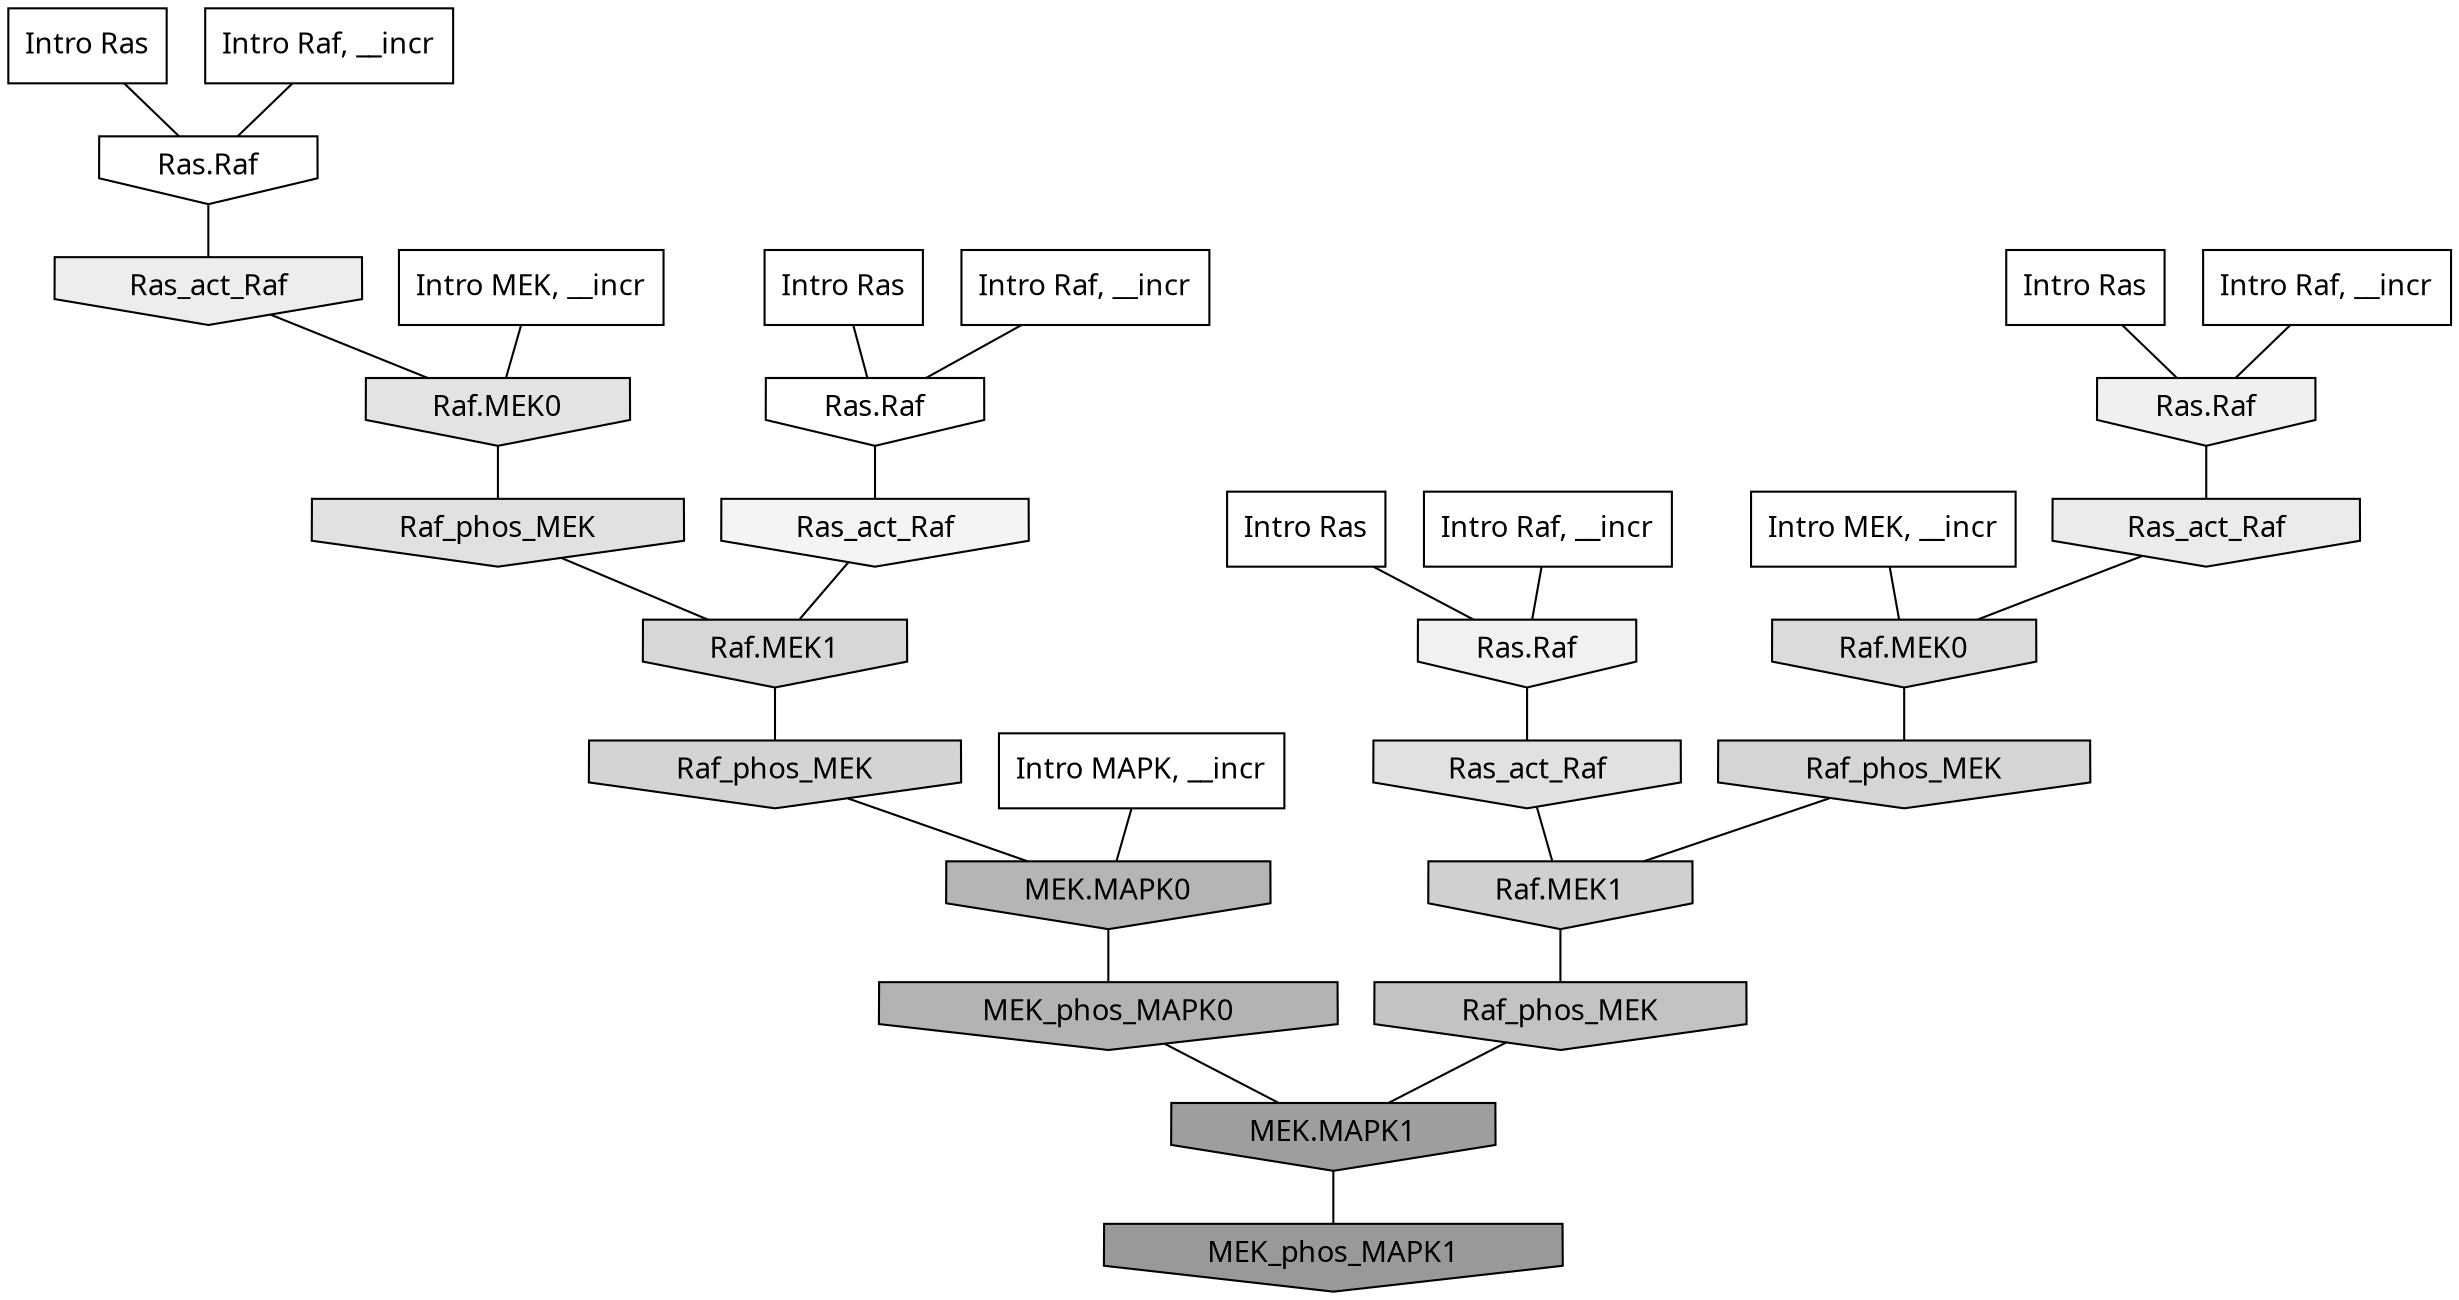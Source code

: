 digraph G{
  rankdir="TB";
  ranksep=0.30;
  node [fontname="CMU Serif"];
  edge [fontname="CMU Serif"];
  
  14 [label="Intro Ras", shape=rectangle, style=filled, fillcolor="0.000 0.000 1.000"]
  
  34 [label="Intro Ras", shape=rectangle, style=filled, fillcolor="0.000 0.000 1.000"]
  
  69 [label="Intro Ras", shape=rectangle, style=filled, fillcolor="0.000 0.000 1.000"]
  
  80 [label="Intro Ras", shape=rectangle, style=filled, fillcolor="0.000 0.000 1.000"]
  
  211 [label="Intro Raf, __incr", shape=rectangle, style=filled, fillcolor="0.000 0.000 1.000"]
  
  383 [label="Intro Raf, __incr", shape=rectangle, style=filled, fillcolor="0.000 0.000 1.000"]
  
  777 [label="Intro Raf, __incr", shape=rectangle, style=filled, fillcolor="0.000 0.000 1.000"]
  
  905 [label="Intro Raf, __incr", shape=rectangle, style=filled, fillcolor="0.000 0.000 1.000"]
  
  1482 [label="Intro MEK, __incr", shape=rectangle, style=filled, fillcolor="0.000 0.000 1.000"]
  
  1495 [label="Intro MEK, __incr", shape=rectangle, style=filled, fillcolor="0.000 0.000 1.000"]
  
  2373 [label="Intro MAPK, __incr", shape=rectangle, style=filled, fillcolor="0.000 0.000 1.000"]
  
  3220 [label="Ras.Raf", shape=invhouse, style=filled, fillcolor="0.000 0.000 1.000"]
  
  3276 [label="Ras.Raf", shape=invhouse, style=filled, fillcolor="0.000 0.000 1.000"]
  
  3641 [label="Ras_act_Raf", shape=invhouse, style=filled, fillcolor="0.000 0.000 0.955"]
  
  3795 [label="Ras.Raf", shape=invhouse, style=filled, fillcolor="0.000 0.000 0.942"]
  
  3811 [label="Ras.Raf", shape=invhouse, style=filled, fillcolor="0.000 0.000 0.941"]
  
  4025 [label="Ras_act_Raf", shape=invhouse, style=filled, fillcolor="0.000 0.000 0.929"]
  
  4178 [label="Ras_act_Raf", shape=invhouse, style=filled, fillcolor="0.000 0.000 0.919"]
  
  4648 [label="Raf.MEK0", shape=invhouse, style=filled, fillcolor="0.000 0.000 0.889"]
  
  4778 [label="Raf_phos_MEK", shape=invhouse, style=filled, fillcolor="0.000 0.000 0.882"]
  
  4805 [label="Ras_act_Raf", shape=invhouse, style=filled, fillcolor="0.000 0.000 0.881"]
  
  5162 [label="Raf.MEK0", shape=invhouse, style=filled, fillcolor="0.000 0.000 0.859"]
  
  5521 [label="Raf.MEK1", shape=invhouse, style=filled, fillcolor="0.000 0.000 0.841"]
  
  5605 [label="Raf_phos_MEK", shape=invhouse, style=filled, fillcolor="0.000 0.000 0.835"]
  
  5673 [label="Raf_phos_MEK", shape=invhouse, style=filled, fillcolor="0.000 0.000 0.832"]
  
  6040 [label="Raf.MEK1", shape=invhouse, style=filled, fillcolor="0.000 0.000 0.814"]
  
  7488 [label="Raf_phos_MEK", shape=invhouse, style=filled, fillcolor="0.000 0.000 0.763"]
  
  9462 [label="MEK.MAPK0", shape=invhouse, style=filled, fillcolor="0.000 0.000 0.709"]
  
  9936 [label="MEK_phos_MAPK0", shape=invhouse, style=filled, fillcolor="0.000 0.000 0.700"]
  
  14930 [label="MEK.MAPK1", shape=invhouse, style=filled, fillcolor="0.000 0.000 0.621"]
  
  16136 [label="MEK_phos_MAPK1", shape=invhouse, style=filled, fillcolor="0.000 0.000 0.600"]
  
  
  14930 -> 16136 [dir=none, color="0.000 0.000 0.000"] 
  9936 -> 14930 [dir=none, color="0.000 0.000 0.000"] 
  9462 -> 9936 [dir=none, color="0.000 0.000 0.000"] 
  7488 -> 14930 [dir=none, color="0.000 0.000 0.000"] 
  6040 -> 7488 [dir=none, color="0.000 0.000 0.000"] 
  5673 -> 9462 [dir=none, color="0.000 0.000 0.000"] 
  5605 -> 6040 [dir=none, color="0.000 0.000 0.000"] 
  5521 -> 5673 [dir=none, color="0.000 0.000 0.000"] 
  5162 -> 5605 [dir=none, color="0.000 0.000 0.000"] 
  4805 -> 6040 [dir=none, color="0.000 0.000 0.000"] 
  4778 -> 5521 [dir=none, color="0.000 0.000 0.000"] 
  4648 -> 4778 [dir=none, color="0.000 0.000 0.000"] 
  4178 -> 5162 [dir=none, color="0.000 0.000 0.000"] 
  4025 -> 4648 [dir=none, color="0.000 0.000 0.000"] 
  3811 -> 4178 [dir=none, color="0.000 0.000 0.000"] 
  3795 -> 4805 [dir=none, color="0.000 0.000 0.000"] 
  3641 -> 5521 [dir=none, color="0.000 0.000 0.000"] 
  3276 -> 3641 [dir=none, color="0.000 0.000 0.000"] 
  3220 -> 4025 [dir=none, color="0.000 0.000 0.000"] 
  2373 -> 9462 [dir=none, color="0.000 0.000 0.000"] 
  1495 -> 4648 [dir=none, color="0.000 0.000 0.000"] 
  1482 -> 5162 [dir=none, color="0.000 0.000 0.000"] 
  905 -> 3795 [dir=none, color="0.000 0.000 0.000"] 
  777 -> 3276 [dir=none, color="0.000 0.000 0.000"] 
  383 -> 3220 [dir=none, color="0.000 0.000 0.000"] 
  211 -> 3811 [dir=none, color="0.000 0.000 0.000"] 
  80 -> 3811 [dir=none, color="0.000 0.000 0.000"] 
  69 -> 3276 [dir=none, color="0.000 0.000 0.000"] 
  34 -> 3795 [dir=none, color="0.000 0.000 0.000"] 
  14 -> 3220 [dir=none, color="0.000 0.000 0.000"] 
  
  }
